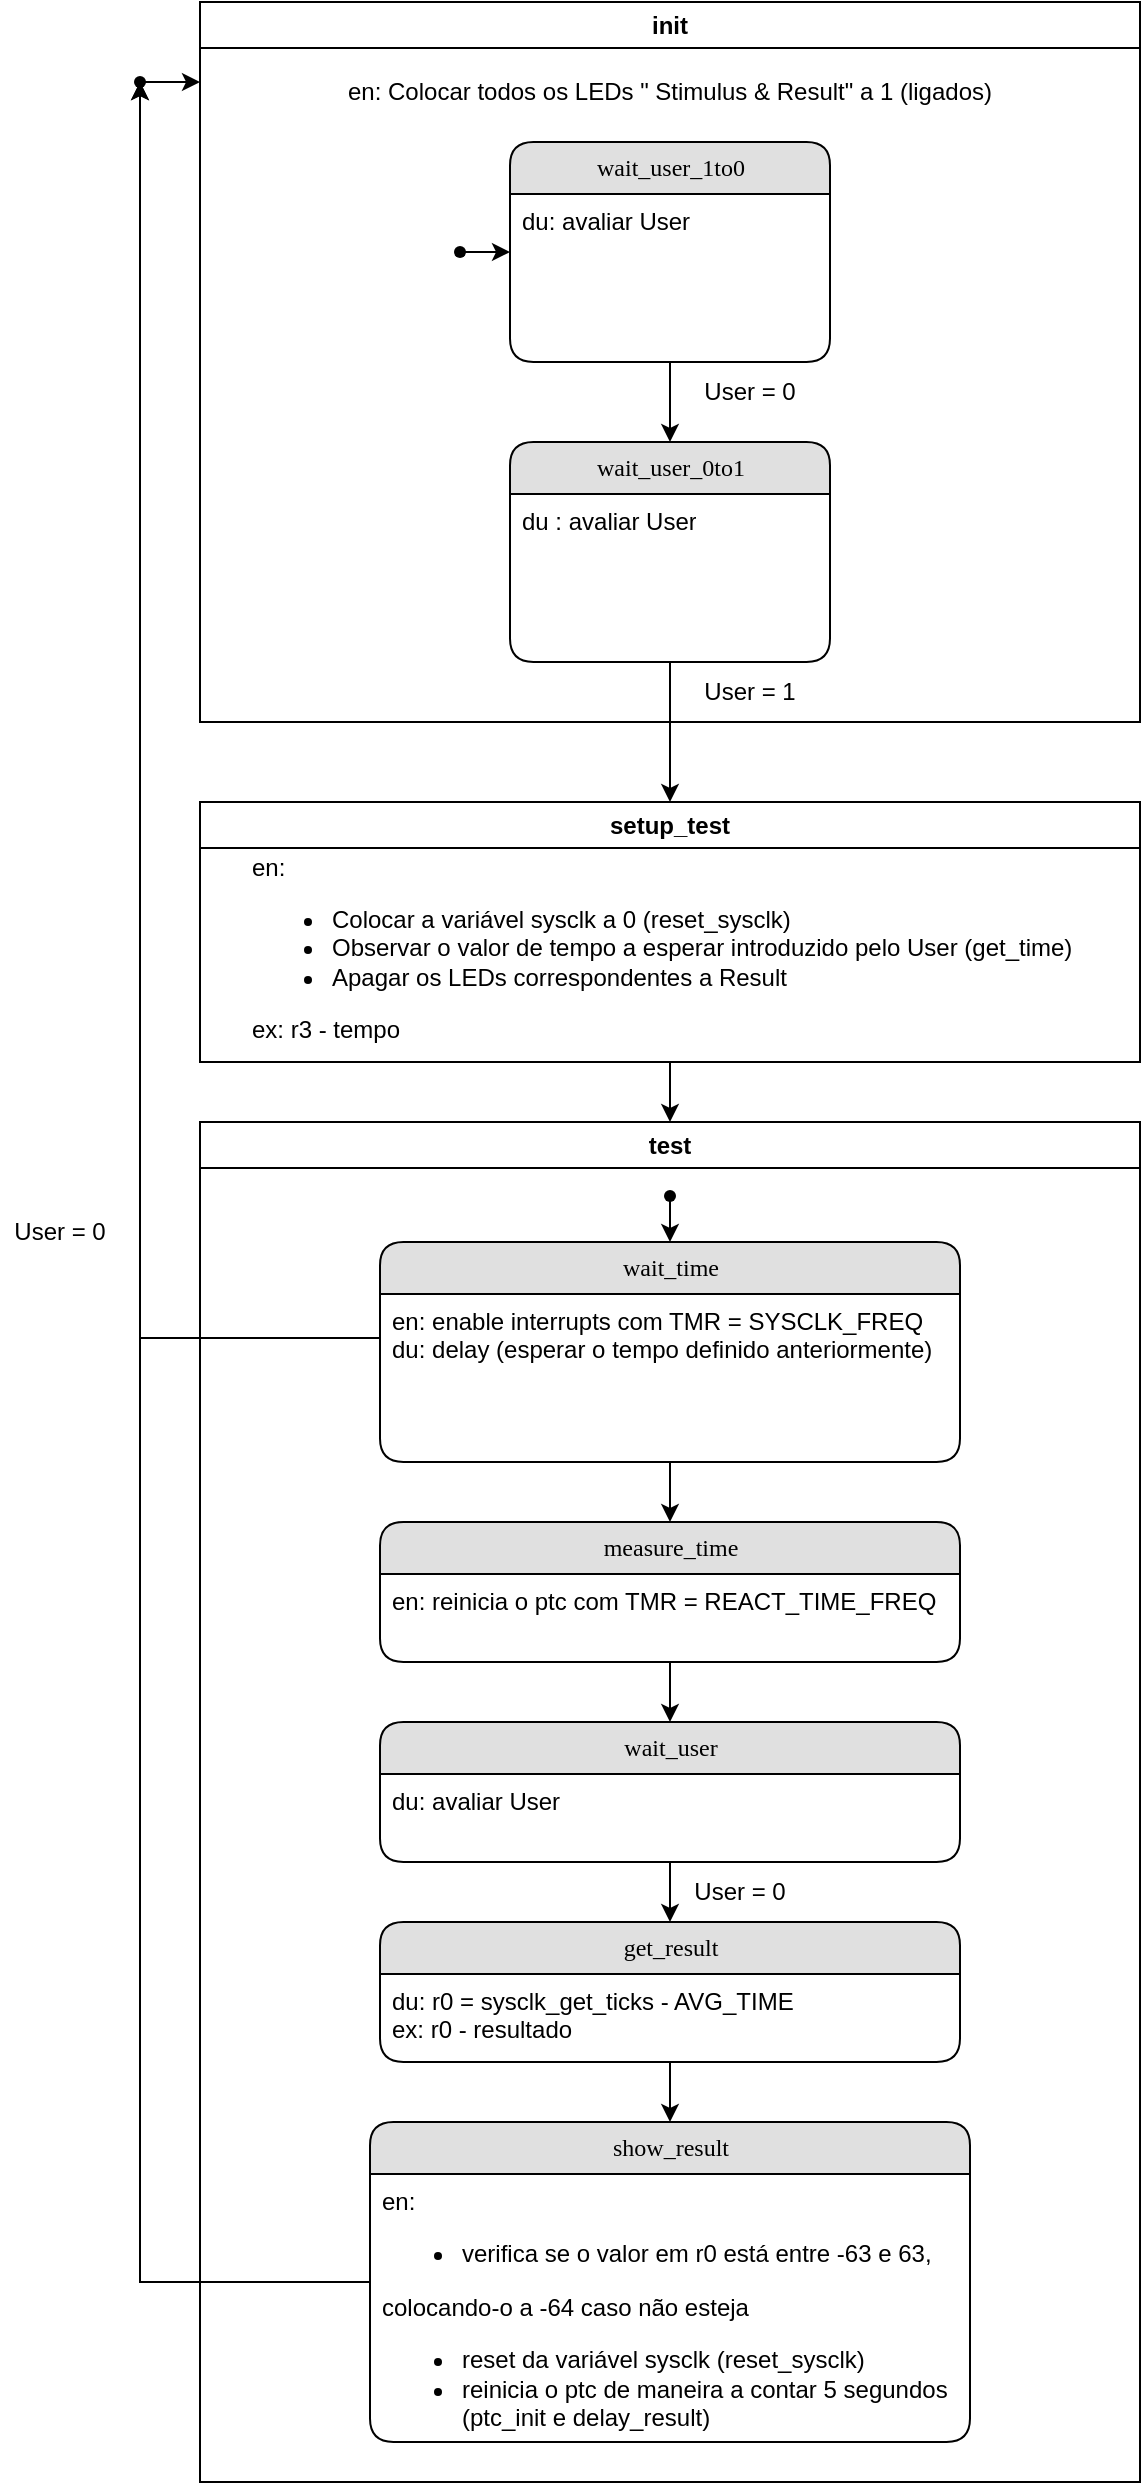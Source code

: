 <mxfile version="21.3.4" type="device">
  <diagram name="Page-1" id="b520641d-4fe3-3701-9064-5fc419738815">
    <mxGraphModel dx="1331" dy="788" grid="0" gridSize="10" guides="1" tooltips="1" connect="1" arrows="1" fold="1" page="0" pageScale="1" pageWidth="4681" pageHeight="3300" background="none" math="0" shadow="0">
      <root>
        <mxCell id="0" />
        <mxCell id="1" parent="0" />
        <mxCell id="_QG_Un_Kt5ERCxtmQ5hU-1" value="init" style="swimlane;whiteSpace=wrap;html=1;" parent="1" vertex="1">
          <mxGeometry x="110" y="70" width="470" height="360" as="geometry" />
        </mxCell>
        <mxCell id="rt-RllqqKr8ouQmhF8rc-1" style="edgeStyle=orthogonalEdgeStyle;rounded=0;orthogonalLoop=1;jettySize=auto;html=1;entryX=0.5;entryY=0;entryDx=0;entryDy=0;" edge="1" parent="_QG_Un_Kt5ERCxtmQ5hU-1" source="21ea969265ad0168-6" target="21ea969265ad0168-10">
          <mxGeometry relative="1" as="geometry" />
        </mxCell>
        <mxCell id="21ea969265ad0168-6" value="wait_user_1to0" style="swimlane;html=1;fontStyle=0;childLayout=stackLayout;horizontal=1;startSize=26;fillColor=#e0e0e0;horizontalStack=0;resizeParent=1;resizeLast=0;collapsible=1;marginBottom=0;swimlaneFillColor=#ffffff;align=center;rounded=1;shadow=0;comic=0;labelBackgroundColor=none;strokeWidth=1;fontFamily=Verdana;fontSize=12" parent="_QG_Un_Kt5ERCxtmQ5hU-1" vertex="1">
          <mxGeometry x="155" y="70" width="160" height="110" as="geometry" />
        </mxCell>
        <mxCell id="21ea969265ad0168-7" value="du: avaliar User" style="text;html=1;strokeColor=none;fillColor=none;spacingLeft=4;spacingRight=4;whiteSpace=wrap;overflow=hidden;rotatable=0;points=[[0,0.5],[1,0.5]];portConstraint=eastwest;" parent="21ea969265ad0168-6" vertex="1">
          <mxGeometry y="26" width="160" height="26" as="geometry" />
        </mxCell>
        <mxCell id="_QG_Un_Kt5ERCxtmQ5hU-10" value="User = 0" style="text;html=1;strokeColor=none;fillColor=none;align=center;verticalAlign=middle;whiteSpace=wrap;rounded=0;" parent="_QG_Un_Kt5ERCxtmQ5hU-1" vertex="1">
          <mxGeometry x="240" y="180" width="70" height="30" as="geometry" />
        </mxCell>
        <mxCell id="_QG_Un_Kt5ERCxtmQ5hU-11" value="User = 1" style="text;html=1;strokeColor=none;fillColor=none;align=center;verticalAlign=middle;whiteSpace=wrap;rounded=0;" parent="_QG_Un_Kt5ERCxtmQ5hU-1" vertex="1">
          <mxGeometry x="240" y="330" width="70" height="30" as="geometry" />
        </mxCell>
        <mxCell id="21ea969265ad0168-10" value="wait_user_0to1" style="swimlane;html=1;fontStyle=0;childLayout=stackLayout;horizontal=1;startSize=26;fillColor=#e0e0e0;horizontalStack=0;resizeParent=1;resizeLast=0;collapsible=1;marginBottom=0;swimlaneFillColor=#ffffff;align=center;rounded=1;shadow=0;comic=0;labelBackgroundColor=none;strokeWidth=1;fontFamily=Verdana;fontSize=12" parent="_QG_Un_Kt5ERCxtmQ5hU-1" vertex="1">
          <mxGeometry x="155" y="220" width="160" height="110" as="geometry" />
        </mxCell>
        <mxCell id="21ea969265ad0168-11" value="du : avaliar User" style="text;html=1;strokeColor=none;fillColor=none;spacingLeft=4;spacingRight=4;whiteSpace=wrap;overflow=hidden;rotatable=0;points=[[0,0.5],[1,0.5]];portConstraint=eastwest;" parent="21ea969265ad0168-10" vertex="1">
          <mxGeometry y="26" width="160" height="26" as="geometry" />
        </mxCell>
        <mxCell id="rt-RllqqKr8ouQmhF8rc-3" value="en: Colocar todos os LEDs &quot; Stimulus &amp;amp; Result&quot; a 1 (ligados)" style="text;html=1;strokeColor=none;fillColor=none;align=center;verticalAlign=middle;whiteSpace=wrap;rounded=0;" vertex="1" parent="_QG_Un_Kt5ERCxtmQ5hU-1">
          <mxGeometry x="65" y="30" width="340" height="30" as="geometry" />
        </mxCell>
        <mxCell id="rt-RllqqKr8ouQmhF8rc-27" style="edgeStyle=orthogonalEdgeStyle;rounded=0;orthogonalLoop=1;jettySize=auto;html=1;entryX=0;entryY=0.5;entryDx=0;entryDy=0;" edge="1" parent="_QG_Un_Kt5ERCxtmQ5hU-1" source="rt-RllqqKr8ouQmhF8rc-23" target="21ea969265ad0168-6">
          <mxGeometry relative="1" as="geometry" />
        </mxCell>
        <mxCell id="rt-RllqqKr8ouQmhF8rc-23" value="" style="shape=waypoint;sketch=0;size=6;pointerEvents=1;points=[];fillColor=none;resizable=0;rotatable=0;perimeter=centerPerimeter;snapToPoint=1;" vertex="1" parent="_QG_Un_Kt5ERCxtmQ5hU-1">
          <mxGeometry x="120" y="115" width="20" height="20" as="geometry" />
        </mxCell>
        <mxCell id="rt-RllqqKr8ouQmhF8rc-8" style="edgeStyle=orthogonalEdgeStyle;rounded=0;orthogonalLoop=1;jettySize=auto;html=1;exitX=0.5;exitY=1;exitDx=0;exitDy=0;entryX=0.5;entryY=0;entryDx=0;entryDy=0;" edge="1" parent="1" source="rt-RllqqKr8ouQmhF8rc-4" target="rt-RllqqKr8ouQmhF8rc-7">
          <mxGeometry relative="1" as="geometry" />
        </mxCell>
        <mxCell id="rt-RllqqKr8ouQmhF8rc-4" value="setup_test" style="swimlane;whiteSpace=wrap;html=1;startSize=23;" vertex="1" parent="1">
          <mxGeometry x="110" y="470" width="470" height="130" as="geometry" />
        </mxCell>
        <mxCell id="rt-RllqqKr8ouQmhF8rc-6" value="&lt;div&gt;en:&lt;/div&gt;&lt;ul&gt;&lt;li&gt;Colocar a variável sysclk a 0 (reset_sysclk)&lt;/li&gt;&lt;li&gt;Observar o valor de tempo a esperar introduzido pelo User (get_time)&lt;/li&gt;&lt;li&gt;Apagar os LEDs correspondentes a Result&lt;/li&gt;&lt;/ul&gt;&lt;div&gt;ex: r3 - tempo&lt;/div&gt;" style="text;html=1;strokeColor=none;fillColor=none;align=left;verticalAlign=middle;whiteSpace=wrap;rounded=0;" vertex="1" parent="rt-RllqqKr8ouQmhF8rc-4">
          <mxGeometry x="23.75" y="25" width="422.5" height="95" as="geometry" />
        </mxCell>
        <mxCell id="rt-RllqqKr8ouQmhF8rc-5" style="edgeStyle=orthogonalEdgeStyle;rounded=0;orthogonalLoop=1;jettySize=auto;html=1;entryX=0.5;entryY=0;entryDx=0;entryDy=0;" edge="1" parent="1" source="21ea969265ad0168-10" target="rt-RllqqKr8ouQmhF8rc-4">
          <mxGeometry relative="1" as="geometry" />
        </mxCell>
        <mxCell id="rt-RllqqKr8ouQmhF8rc-7" value="test" style="swimlane;whiteSpace=wrap;html=1;" vertex="1" parent="1">
          <mxGeometry x="110" y="630" width="470" height="680" as="geometry" />
        </mxCell>
        <mxCell id="rt-RllqqKr8ouQmhF8rc-32" style="edgeStyle=orthogonalEdgeStyle;rounded=0;orthogonalLoop=1;jettySize=auto;html=1;" edge="1" parent="rt-RllqqKr8ouQmhF8rc-7" source="rt-RllqqKr8ouQmhF8rc-14" target="rt-RllqqKr8ouQmhF8rc-30">
          <mxGeometry relative="1" as="geometry" />
        </mxCell>
        <mxCell id="rt-RllqqKr8ouQmhF8rc-14" value="wait_time" style="swimlane;html=1;fontStyle=0;childLayout=stackLayout;horizontal=1;startSize=26;fillColor=#e0e0e0;horizontalStack=0;resizeParent=1;resizeLast=0;collapsible=1;marginBottom=0;swimlaneFillColor=#ffffff;align=center;rounded=1;shadow=0;comic=0;labelBackgroundColor=none;strokeWidth=1;fontFamily=Verdana;fontSize=12" vertex="1" parent="rt-RllqqKr8ouQmhF8rc-7">
          <mxGeometry x="90" y="60" width="290" height="110" as="geometry" />
        </mxCell>
        <mxCell id="rt-RllqqKr8ouQmhF8rc-15" value="en: enable interrupts com TMR = SYSCLK_FREQ&lt;br&gt;du: delay (esperar o tempo definido anteriormente)" style="text;html=1;strokeColor=none;fillColor=none;spacingLeft=4;spacingRight=4;whiteSpace=wrap;overflow=hidden;rotatable=0;points=[[0,0.5],[1,0.5]];portConstraint=eastwest;" vertex="1" parent="rt-RllqqKr8ouQmhF8rc-14">
          <mxGeometry y="26" width="290" height="44" as="geometry" />
        </mxCell>
        <mxCell id="rt-RllqqKr8ouQmhF8rc-41" style="edgeStyle=orthogonalEdgeStyle;rounded=0;orthogonalLoop=1;jettySize=auto;html=1;entryX=0.5;entryY=0;entryDx=0;entryDy=0;" edge="1" parent="rt-RllqqKr8ouQmhF8rc-7" source="rt-RllqqKr8ouQmhF8rc-30" target="rt-RllqqKr8ouQmhF8rc-39">
          <mxGeometry relative="1" as="geometry" />
        </mxCell>
        <mxCell id="rt-RllqqKr8ouQmhF8rc-30" value="measure_time" style="swimlane;html=1;fontStyle=0;childLayout=stackLayout;horizontal=1;startSize=26;fillColor=#e0e0e0;horizontalStack=0;resizeParent=1;resizeLast=0;collapsible=1;marginBottom=0;swimlaneFillColor=#ffffff;align=center;rounded=1;shadow=0;comic=0;labelBackgroundColor=none;strokeWidth=1;fontFamily=Verdana;fontSize=12" vertex="1" parent="rt-RllqqKr8ouQmhF8rc-7">
          <mxGeometry x="90" y="200" width="290" height="70" as="geometry" />
        </mxCell>
        <mxCell id="rt-RllqqKr8ouQmhF8rc-31" value="en: reinicia o ptc com TMR = REACT_TIME_FREQ&lt;br&gt;" style="text;html=1;strokeColor=none;fillColor=none;spacingLeft=4;spacingRight=4;whiteSpace=wrap;overflow=hidden;rotatable=0;points=[[0,0.5],[1,0.5]];portConstraint=eastwest;" vertex="1" parent="rt-RllqqKr8ouQmhF8rc-30">
          <mxGeometry y="26" width="290" height="44" as="geometry" />
        </mxCell>
        <mxCell id="rt-RllqqKr8ouQmhF8rc-44" style="edgeStyle=orthogonalEdgeStyle;rounded=0;orthogonalLoop=1;jettySize=auto;html=1;" edge="1" parent="rt-RllqqKr8ouQmhF8rc-7" source="rt-RllqqKr8ouQmhF8rc-39" target="rt-RllqqKr8ouQmhF8rc-42">
          <mxGeometry relative="1" as="geometry" />
        </mxCell>
        <mxCell id="rt-RllqqKr8ouQmhF8rc-39" value="wait_user" style="swimlane;html=1;fontStyle=0;childLayout=stackLayout;horizontal=1;startSize=26;fillColor=#e0e0e0;horizontalStack=0;resizeParent=1;resizeLast=0;collapsible=1;marginBottom=0;swimlaneFillColor=#ffffff;align=center;rounded=1;shadow=0;comic=0;labelBackgroundColor=none;strokeWidth=1;fontFamily=Verdana;fontSize=12" vertex="1" parent="rt-RllqqKr8ouQmhF8rc-7">
          <mxGeometry x="90" y="300" width="290" height="70" as="geometry" />
        </mxCell>
        <mxCell id="rt-RllqqKr8ouQmhF8rc-40" value="du: avaliar User" style="text;html=1;strokeColor=none;fillColor=none;spacingLeft=4;spacingRight=4;whiteSpace=wrap;overflow=hidden;rotatable=0;points=[[0,0.5],[1,0.5]];portConstraint=eastwest;" vertex="1" parent="rt-RllqqKr8ouQmhF8rc-39">
          <mxGeometry y="26" width="290" height="44" as="geometry" />
        </mxCell>
        <mxCell id="rt-RllqqKr8ouQmhF8rc-48" style="edgeStyle=orthogonalEdgeStyle;rounded=0;orthogonalLoop=1;jettySize=auto;html=1;" edge="1" parent="rt-RllqqKr8ouQmhF8rc-7" source="rt-RllqqKr8ouQmhF8rc-42" target="rt-RllqqKr8ouQmhF8rc-46">
          <mxGeometry relative="1" as="geometry" />
        </mxCell>
        <mxCell id="rt-RllqqKr8ouQmhF8rc-42" value="get_result" style="swimlane;html=1;fontStyle=0;childLayout=stackLayout;horizontal=1;startSize=26;fillColor=#e0e0e0;horizontalStack=0;resizeParent=1;resizeLast=0;collapsible=1;marginBottom=0;swimlaneFillColor=#ffffff;align=center;rounded=1;shadow=0;comic=0;labelBackgroundColor=none;strokeWidth=1;fontFamily=Verdana;fontSize=12" vertex="1" parent="rt-RllqqKr8ouQmhF8rc-7">
          <mxGeometry x="90" y="400" width="290" height="70" as="geometry" />
        </mxCell>
        <mxCell id="rt-RllqqKr8ouQmhF8rc-43" value="du: r0 = sysclk_get_ticks - AVG_TIME&lt;br&gt;ex: r0 - resultado&amp;nbsp;" style="text;html=1;strokeColor=none;fillColor=none;spacingLeft=4;spacingRight=4;whiteSpace=wrap;overflow=hidden;rotatable=0;points=[[0,0.5],[1,0.5]];portConstraint=eastwest;" vertex="1" parent="rt-RllqqKr8ouQmhF8rc-42">
          <mxGeometry y="26" width="290" height="44" as="geometry" />
        </mxCell>
        <mxCell id="rt-RllqqKr8ouQmhF8rc-45" value="User = 0" style="text;html=1;strokeColor=none;fillColor=none;align=center;verticalAlign=middle;whiteSpace=wrap;rounded=0;" vertex="1" parent="rt-RllqqKr8ouQmhF8rc-7">
          <mxGeometry x="240" y="370" width="60" height="30" as="geometry" />
        </mxCell>
        <mxCell id="rt-RllqqKr8ouQmhF8rc-46" value="show_result" style="swimlane;html=1;fontStyle=0;childLayout=stackLayout;horizontal=1;startSize=26;fillColor=#e0e0e0;horizontalStack=0;resizeParent=1;resizeLast=0;collapsible=1;marginBottom=0;swimlaneFillColor=#ffffff;align=center;rounded=1;shadow=0;comic=0;labelBackgroundColor=none;strokeWidth=1;fontFamily=Verdana;fontSize=12" vertex="1" parent="rt-RllqqKr8ouQmhF8rc-7">
          <mxGeometry x="85" y="500" width="300" height="160" as="geometry" />
        </mxCell>
        <mxCell id="rt-RllqqKr8ouQmhF8rc-47" value="en: &lt;br&gt;&lt;ul&gt;&lt;li&gt;verifica se o valor em r0 está entre -63 e 63,&lt;/li&gt;&lt;/ul&gt;colocando-o a -64 caso não esteja&lt;br&gt;&lt;ul&gt;&lt;li&gt;reset da variável sysclk (reset_sysclk)&lt;/li&gt;&lt;li&gt;reinicia o ptc de maneira a contar 5 segundos (ptc_init e delay_result)&lt;/li&gt;&lt;/ul&gt;" style="text;html=1;strokeColor=none;fillColor=none;spacingLeft=4;spacingRight=4;whiteSpace=wrap;overflow=hidden;rotatable=0;points=[[0,0.5],[1,0.5]];portConstraint=eastwest;" vertex="1" parent="rt-RllqqKr8ouQmhF8rc-46">
          <mxGeometry y="26" width="300" height="134" as="geometry" />
        </mxCell>
        <mxCell id="rt-RllqqKr8ouQmhF8rc-16" value="" style="endArrow=classic;html=1;rounded=0;" edge="1" parent="1" source="rt-RllqqKr8ouQmhF8rc-17" target="rt-RllqqKr8ouQmhF8rc-14">
          <mxGeometry width="50" height="50" relative="1" as="geometry">
            <mxPoint x="230" y="660" as="sourcePoint" />
            <mxPoint x="320" y="530" as="targetPoint" />
          </mxGeometry>
        </mxCell>
        <mxCell id="rt-RllqqKr8ouQmhF8rc-17" value="" style="shape=waypoint;sketch=0;size=6;pointerEvents=1;points=[];fillColor=none;resizable=0;rotatable=0;perimeter=centerPerimeter;snapToPoint=1;" vertex="1" parent="1">
          <mxGeometry x="335" y="657" width="20" height="20" as="geometry" />
        </mxCell>
        <mxCell id="rt-RllqqKr8ouQmhF8rc-21" value="" style="edgeStyle=orthogonalEdgeStyle;rounded=0;orthogonalLoop=1;jettySize=auto;html=1;" edge="1" parent="1" target="rt-RllqqKr8ouQmhF8rc-19">
          <mxGeometry relative="1" as="geometry">
            <mxPoint x="80" y="110" as="sourcePoint" />
            <mxPoint x="80" y="130" as="targetPoint" />
          </mxGeometry>
        </mxCell>
        <mxCell id="rt-RllqqKr8ouQmhF8rc-22" style="edgeStyle=orthogonalEdgeStyle;rounded=0;orthogonalLoop=1;jettySize=auto;html=1;" edge="1" parent="1" source="rt-RllqqKr8ouQmhF8rc-19">
          <mxGeometry relative="1" as="geometry">
            <mxPoint x="110" y="110" as="targetPoint" />
          </mxGeometry>
        </mxCell>
        <mxCell id="rt-RllqqKr8ouQmhF8rc-19" value="" style="shape=waypoint;sketch=0;size=6;pointerEvents=1;points=[];fillColor=none;resizable=0;rotatable=0;perimeter=centerPerimeter;snapToPoint=1;" vertex="1" parent="1">
          <mxGeometry x="70" y="100" width="20" height="20" as="geometry" />
        </mxCell>
        <mxCell id="rt-RllqqKr8ouQmhF8rc-28" style="edgeStyle=orthogonalEdgeStyle;rounded=0;orthogonalLoop=1;jettySize=auto;html=1;entryX=0.412;entryY=1.34;entryDx=0;entryDy=0;entryPerimeter=0;" edge="1" parent="1" source="rt-RllqqKr8ouQmhF8rc-15" target="rt-RllqqKr8ouQmhF8rc-19">
          <mxGeometry relative="1" as="geometry" />
        </mxCell>
        <mxCell id="rt-RllqqKr8ouQmhF8rc-29" value="User = 0" style="text;html=1;strokeColor=none;fillColor=none;align=center;verticalAlign=middle;whiteSpace=wrap;rounded=0;" vertex="1" parent="1">
          <mxGeometry x="10" y="670" width="60" height="30" as="geometry" />
        </mxCell>
        <mxCell id="rt-RllqqKr8ouQmhF8rc-49" style="edgeStyle=orthogonalEdgeStyle;rounded=0;orthogonalLoop=1;jettySize=auto;html=1;entryX=0.45;entryY=0.75;entryDx=0;entryDy=0;entryPerimeter=0;" edge="1" parent="1" source="rt-RllqqKr8ouQmhF8rc-46" target="rt-RllqqKr8ouQmhF8rc-19">
          <mxGeometry relative="1" as="geometry" />
        </mxCell>
      </root>
    </mxGraphModel>
  </diagram>
</mxfile>
